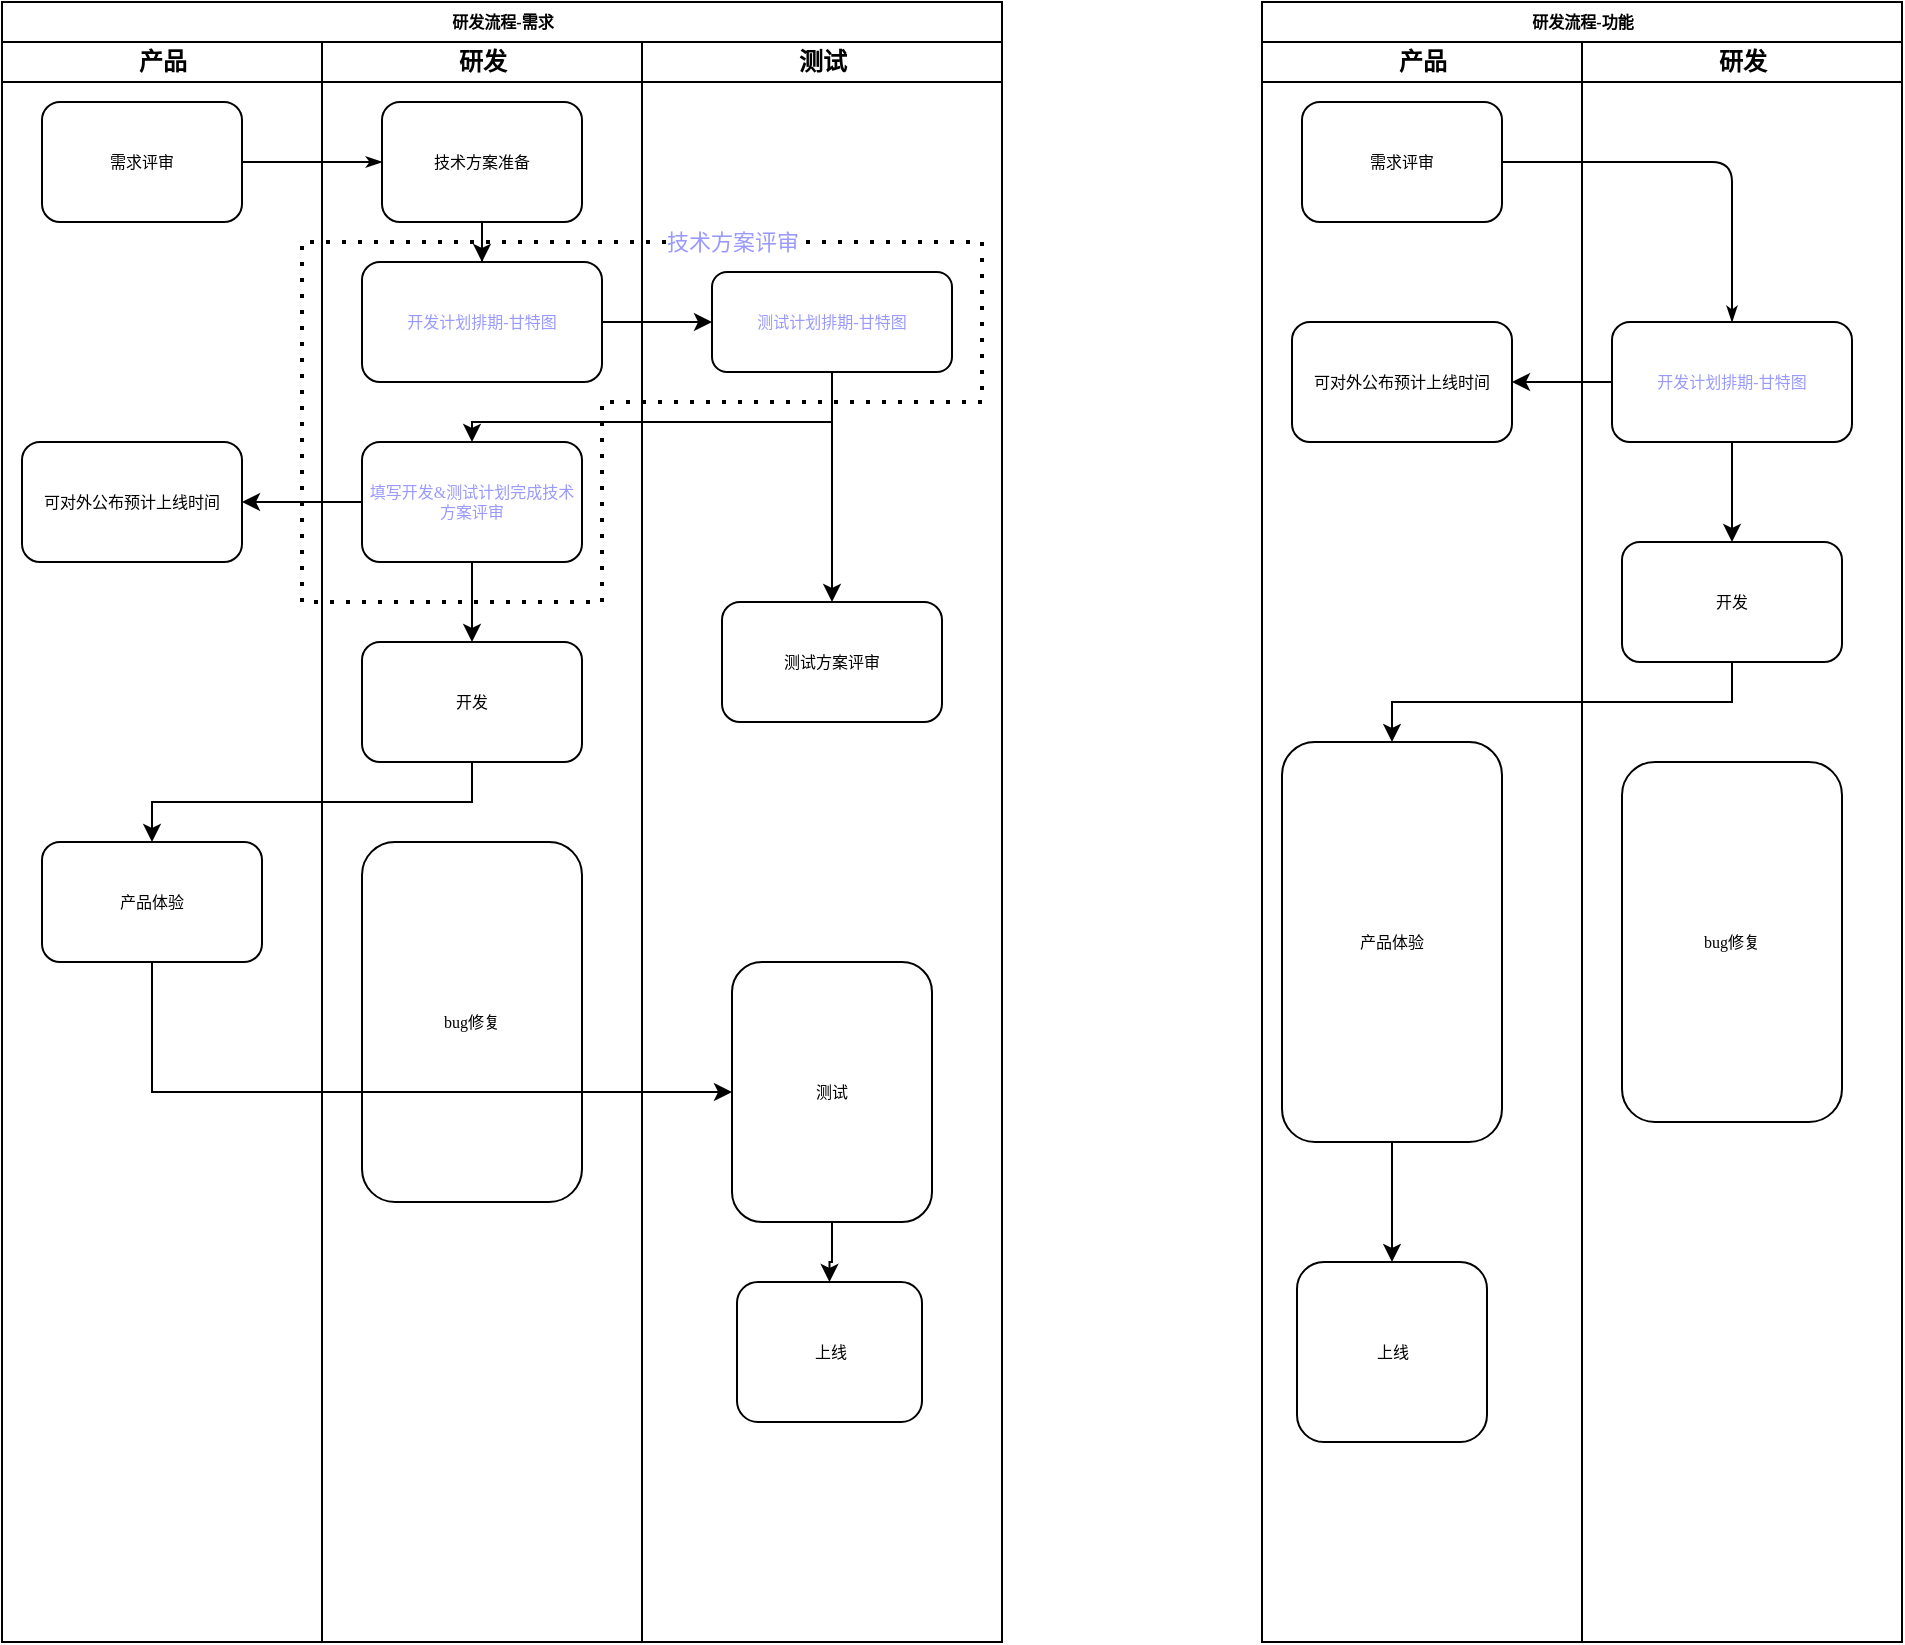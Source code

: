 <mxfile version="21.3.5" type="github">
  <diagram name="Page-1" id="74e2e168-ea6b-b213-b513-2b3c1d86103e">
    <mxGraphModel dx="1366" dy="710" grid="1" gridSize="10" guides="1" tooltips="1" connect="1" arrows="1" fold="1" page="1" pageScale="1" pageWidth="1100" pageHeight="850" background="none" math="0" shadow="0">
      <root>
        <mxCell id="0" />
        <mxCell id="1" parent="0" />
        <mxCell id="77e6c97f196da883-1" value="研发流程-需求" style="swimlane;html=1;childLayout=stackLayout;startSize=20;rounded=0;shadow=0;labelBackgroundColor=none;strokeWidth=1;fontFamily=Verdana;fontSize=8;align=center;" parent="1" vertex="1">
          <mxGeometry y="40" width="500" height="820" as="geometry" />
        </mxCell>
        <mxCell id="77e6c97f196da883-2" value="产品" style="swimlane;html=1;startSize=20;" parent="77e6c97f196da883-1" vertex="1">
          <mxGeometry y="20" width="160" height="800" as="geometry" />
        </mxCell>
        <mxCell id="77e6c97f196da883-8" value="需求评审" style="rounded=1;whiteSpace=wrap;html=1;shadow=0;labelBackgroundColor=none;strokeWidth=1;fontFamily=Verdana;fontSize=8;align=center;" parent="77e6c97f196da883-2" vertex="1">
          <mxGeometry x="20" y="30" width="100" height="60" as="geometry" />
        </mxCell>
        <mxCell id="brVtW9YktOYCPZosS9s9-7" value="可对外公布预计上线时间" style="rounded=1;whiteSpace=wrap;html=1;fontSize=8;fontFamily=Verdana;shadow=0;labelBackgroundColor=none;strokeWidth=1;" vertex="1" parent="77e6c97f196da883-2">
          <mxGeometry x="10" y="200" width="110" height="60" as="geometry" />
        </mxCell>
        <mxCell id="brVtW9YktOYCPZosS9s9-13" value="产品体验" style="rounded=1;whiteSpace=wrap;html=1;fontSize=8;fontFamily=Verdana;shadow=0;labelBackgroundColor=none;strokeWidth=1;" vertex="1" parent="77e6c97f196da883-2">
          <mxGeometry x="20" y="400" width="110" height="60" as="geometry" />
        </mxCell>
        <mxCell id="77e6c97f196da883-26" style="edgeStyle=orthogonalEdgeStyle;rounded=1;html=1;labelBackgroundColor=none;startArrow=none;startFill=0;startSize=5;endArrow=classicThin;endFill=1;endSize=5;jettySize=auto;orthogonalLoop=1;strokeWidth=1;fontFamily=Verdana;fontSize=8" parent="77e6c97f196da883-1" source="77e6c97f196da883-8" target="77e6c97f196da883-11" edge="1">
          <mxGeometry relative="1" as="geometry" />
        </mxCell>
        <mxCell id="77e6c97f196da883-3" value="研发" style="swimlane;html=1;startSize=20;" parent="77e6c97f196da883-1" vertex="1">
          <mxGeometry x="160" y="20" width="160" height="800" as="geometry" />
        </mxCell>
        <mxCell id="brVtW9YktOYCPZosS9s9-2" value="" style="edgeStyle=orthogonalEdgeStyle;rounded=0;orthogonalLoop=1;jettySize=auto;html=1;" edge="1" parent="77e6c97f196da883-3" source="77e6c97f196da883-11" target="brVtW9YktOYCPZosS9s9-1">
          <mxGeometry relative="1" as="geometry" />
        </mxCell>
        <mxCell id="77e6c97f196da883-11" value="技术方案准备" style="rounded=1;whiteSpace=wrap;html=1;shadow=0;labelBackgroundColor=none;strokeWidth=1;fontFamily=Verdana;fontSize=8;align=center;" parent="77e6c97f196da883-3" vertex="1">
          <mxGeometry x="30" y="30" width="100" height="60" as="geometry" />
        </mxCell>
        <mxCell id="brVtW9YktOYCPZosS9s9-1" value="&lt;font color=&quot;#9999ff&quot;&gt;开发计划排期-甘特图&lt;/font&gt;" style="rounded=1;whiteSpace=wrap;html=1;fontSize=8;fontFamily=Verdana;shadow=0;labelBackgroundColor=none;strokeWidth=1;" vertex="1" parent="77e6c97f196da883-3">
          <mxGeometry x="20" y="110" width="120" height="60" as="geometry" />
        </mxCell>
        <mxCell id="brVtW9YktOYCPZosS9s9-12" value="" style="edgeStyle=orthogonalEdgeStyle;rounded=0;orthogonalLoop=1;jettySize=auto;html=1;" edge="1" parent="77e6c97f196da883-3" source="brVtW9YktOYCPZosS9s9-5" target="brVtW9YktOYCPZosS9s9-11">
          <mxGeometry relative="1" as="geometry" />
        </mxCell>
        <mxCell id="brVtW9YktOYCPZosS9s9-5" value="&lt;font color=&quot;#9999ff&quot;&gt;填写开发&amp;amp;测试计划完成技术方案评审&lt;/font&gt;" style="rounded=1;whiteSpace=wrap;html=1;fontSize=8;fontFamily=Verdana;shadow=0;labelBackgroundColor=none;strokeWidth=1;" vertex="1" parent="77e6c97f196da883-3">
          <mxGeometry x="20" y="200" width="110" height="60" as="geometry" />
        </mxCell>
        <mxCell id="brVtW9YktOYCPZosS9s9-11" value="开发" style="rounded=1;whiteSpace=wrap;html=1;fontSize=8;fontFamily=Verdana;shadow=0;labelBackgroundColor=none;strokeWidth=1;" vertex="1" parent="77e6c97f196da883-3">
          <mxGeometry x="20" y="300" width="110" height="60" as="geometry" />
        </mxCell>
        <mxCell id="brVtW9YktOYCPZosS9s9-18" value="bug修复" style="rounded=1;whiteSpace=wrap;html=1;fontSize=8;fontFamily=Verdana;shadow=0;labelBackgroundColor=none;strokeWidth=1;" vertex="1" parent="77e6c97f196da883-3">
          <mxGeometry x="20" y="400" width="110" height="180" as="geometry" />
        </mxCell>
        <mxCell id="brVtW9YktOYCPZosS9s9-57" value="" style="endArrow=none;dashed=1;html=1;dashPattern=1 3;strokeWidth=2;rounded=0;" edge="1" parent="77e6c97f196da883-3">
          <mxGeometry width="50" height="50" relative="1" as="geometry">
            <mxPoint x="-10" y="110" as="sourcePoint" />
            <mxPoint x="-10" y="110" as="targetPoint" />
            <Array as="points">
              <mxPoint x="-10" y="280" />
              <mxPoint x="140" y="280" />
              <mxPoint x="140" y="230" />
              <mxPoint x="140" y="180" />
              <mxPoint x="330" y="180" />
              <mxPoint x="330" y="100" />
              <mxPoint x="150" y="100" />
              <mxPoint x="-10" y="100" />
            </Array>
          </mxGeometry>
        </mxCell>
        <mxCell id="brVtW9YktOYCPZosS9s9-58" value="&lt;font color=&quot;#9999ff&quot;&gt;技术方案评审&lt;/font&gt;" style="edgeLabel;html=1;align=center;verticalAlign=middle;resizable=0;points=[];" vertex="1" connectable="0" parent="brVtW9YktOYCPZosS9s9-57">
          <mxGeometry x="0.605" relative="1" as="geometry">
            <mxPoint x="19" as="offset" />
          </mxGeometry>
        </mxCell>
        <mxCell id="77e6c97f196da883-4" value="测试" style="swimlane;html=1;startSize=20;" parent="77e6c97f196da883-1" vertex="1">
          <mxGeometry x="320" y="20" width="180" height="800" as="geometry" />
        </mxCell>
        <mxCell id="brVtW9YktOYCPZosS9s9-10" value="" style="edgeStyle=orthogonalEdgeStyle;rounded=0;orthogonalLoop=1;jettySize=auto;html=1;" edge="1" parent="77e6c97f196da883-4" source="brVtW9YktOYCPZosS9s9-3" target="brVtW9YktOYCPZosS9s9-9">
          <mxGeometry relative="1" as="geometry" />
        </mxCell>
        <mxCell id="brVtW9YktOYCPZosS9s9-3" value="&lt;font color=&quot;#9999ff&quot;&gt;测试计划排期-甘特图&lt;/font&gt;" style="rounded=1;whiteSpace=wrap;html=1;fontSize=8;fontFamily=Verdana;shadow=0;labelBackgroundColor=none;strokeWidth=1;" vertex="1" parent="77e6c97f196da883-4">
          <mxGeometry x="35" y="115" width="120" height="50" as="geometry" />
        </mxCell>
        <mxCell id="brVtW9YktOYCPZosS9s9-9" value="测试方案评审" style="rounded=1;whiteSpace=wrap;html=1;fontSize=8;fontFamily=Verdana;shadow=0;labelBackgroundColor=none;strokeWidth=1;" vertex="1" parent="77e6c97f196da883-4">
          <mxGeometry x="40" y="280" width="110" height="60" as="geometry" />
        </mxCell>
        <mxCell id="brVtW9YktOYCPZosS9s9-20" value="" style="edgeStyle=orthogonalEdgeStyle;rounded=0;orthogonalLoop=1;jettySize=auto;html=1;" edge="1" parent="77e6c97f196da883-4" source="brVtW9YktOYCPZosS9s9-16" target="brVtW9YktOYCPZosS9s9-19">
          <mxGeometry relative="1" as="geometry" />
        </mxCell>
        <mxCell id="brVtW9YktOYCPZosS9s9-16" value="测试" style="rounded=1;whiteSpace=wrap;html=1;fontSize=8;fontFamily=Verdana;shadow=0;labelBackgroundColor=none;strokeWidth=1;" vertex="1" parent="77e6c97f196da883-4">
          <mxGeometry x="45" y="460" width="100" height="130" as="geometry" />
        </mxCell>
        <mxCell id="brVtW9YktOYCPZosS9s9-19" value="上线" style="rounded=1;whiteSpace=wrap;html=1;fontSize=8;fontFamily=Verdana;shadow=0;labelBackgroundColor=none;strokeWidth=1;" vertex="1" parent="77e6c97f196da883-4">
          <mxGeometry x="47.5" y="620" width="92.5" height="70" as="geometry" />
        </mxCell>
        <mxCell id="brVtW9YktOYCPZosS9s9-4" value="" style="edgeStyle=orthogonalEdgeStyle;rounded=0;orthogonalLoop=1;jettySize=auto;html=1;" edge="1" parent="77e6c97f196da883-1" source="brVtW9YktOYCPZosS9s9-1" target="brVtW9YktOYCPZosS9s9-3">
          <mxGeometry relative="1" as="geometry" />
        </mxCell>
        <mxCell id="brVtW9YktOYCPZosS9s9-6" value="" style="edgeStyle=orthogonalEdgeStyle;rounded=0;orthogonalLoop=1;jettySize=auto;html=1;" edge="1" parent="77e6c97f196da883-1" source="brVtW9YktOYCPZosS9s9-3" target="brVtW9YktOYCPZosS9s9-5">
          <mxGeometry relative="1" as="geometry">
            <Array as="points">
              <mxPoint x="415" y="210" />
              <mxPoint x="235" y="210" />
            </Array>
          </mxGeometry>
        </mxCell>
        <mxCell id="brVtW9YktOYCPZosS9s9-8" value="" style="edgeStyle=orthogonalEdgeStyle;rounded=0;orthogonalLoop=1;jettySize=auto;html=1;" edge="1" parent="77e6c97f196da883-1" source="brVtW9YktOYCPZosS9s9-5" target="brVtW9YktOYCPZosS9s9-7">
          <mxGeometry relative="1" as="geometry" />
        </mxCell>
        <mxCell id="brVtW9YktOYCPZosS9s9-14" value="" style="edgeStyle=orthogonalEdgeStyle;rounded=0;orthogonalLoop=1;jettySize=auto;html=1;exitX=0.5;exitY=1;exitDx=0;exitDy=0;" edge="1" parent="77e6c97f196da883-1" source="brVtW9YktOYCPZosS9s9-11" target="brVtW9YktOYCPZosS9s9-13">
          <mxGeometry relative="1" as="geometry" />
        </mxCell>
        <mxCell id="brVtW9YktOYCPZosS9s9-17" value="" style="edgeStyle=orthogonalEdgeStyle;rounded=0;orthogonalLoop=1;jettySize=auto;html=1;exitX=0.5;exitY=1;exitDx=0;exitDy=0;" edge="1" parent="77e6c97f196da883-1" source="brVtW9YktOYCPZosS9s9-13" target="brVtW9YktOYCPZosS9s9-16">
          <mxGeometry relative="1" as="geometry" />
        </mxCell>
        <mxCell id="brVtW9YktOYCPZosS9s9-21" value="研发流程-功能" style="swimlane;html=1;childLayout=stackLayout;startSize=20;rounded=0;shadow=0;labelBackgroundColor=none;strokeWidth=1;fontFamily=Verdana;fontSize=8;align=center;" vertex="1" parent="1">
          <mxGeometry x="630" y="40" width="320" height="820" as="geometry" />
        </mxCell>
        <mxCell id="brVtW9YktOYCPZosS9s9-22" value="产品" style="swimlane;html=1;startSize=20;" vertex="1" parent="brVtW9YktOYCPZosS9s9-21">
          <mxGeometry y="20" width="160" height="800" as="geometry" />
        </mxCell>
        <mxCell id="brVtW9YktOYCPZosS9s9-23" value="需求评审" style="rounded=1;whiteSpace=wrap;html=1;shadow=0;labelBackgroundColor=none;strokeWidth=1;fontFamily=Verdana;fontSize=8;align=center;" vertex="1" parent="brVtW9YktOYCPZosS9s9-22">
          <mxGeometry x="20" y="30" width="100" height="60" as="geometry" />
        </mxCell>
        <mxCell id="brVtW9YktOYCPZosS9s9-24" value="可对外公布预计上线时间" style="rounded=1;whiteSpace=wrap;html=1;fontSize=8;fontFamily=Verdana;shadow=0;labelBackgroundColor=none;strokeWidth=1;" vertex="1" parent="brVtW9YktOYCPZosS9s9-22">
          <mxGeometry x="15" y="140" width="110" height="60" as="geometry" />
        </mxCell>
        <mxCell id="brVtW9YktOYCPZosS9s9-49" style="edgeStyle=orthogonalEdgeStyle;rounded=0;orthogonalLoop=1;jettySize=auto;html=1;entryX=0.5;entryY=0;entryDx=0;entryDy=0;" edge="1" parent="brVtW9YktOYCPZosS9s9-22" source="brVtW9YktOYCPZosS9s9-25" target="brVtW9YktOYCPZosS9s9-48">
          <mxGeometry relative="1" as="geometry" />
        </mxCell>
        <mxCell id="brVtW9YktOYCPZosS9s9-25" value="产品体验" style="rounded=1;whiteSpace=wrap;html=1;fontSize=8;fontFamily=Verdana;shadow=0;labelBackgroundColor=none;strokeWidth=1;" vertex="1" parent="brVtW9YktOYCPZosS9s9-22">
          <mxGeometry x="10" y="350" width="110" height="200" as="geometry" />
        </mxCell>
        <mxCell id="brVtW9YktOYCPZosS9s9-48" value="上线" style="rounded=1;whiteSpace=wrap;html=1;fontSize=8;fontFamily=Verdana;shadow=0;labelBackgroundColor=none;strokeWidth=1;" vertex="1" parent="brVtW9YktOYCPZosS9s9-22">
          <mxGeometry x="17.5" y="610" width="95" height="90" as="geometry" />
        </mxCell>
        <mxCell id="brVtW9YktOYCPZosS9s9-26" style="edgeStyle=orthogonalEdgeStyle;rounded=1;html=1;labelBackgroundColor=none;startArrow=none;startFill=0;startSize=5;endArrow=classicThin;endFill=1;endSize=5;jettySize=auto;orthogonalLoop=1;strokeWidth=1;fontFamily=Verdana;fontSize=8;entryX=0.5;entryY=0;entryDx=0;entryDy=0;" edge="1" parent="brVtW9YktOYCPZosS9s9-21" source="brVtW9YktOYCPZosS9s9-23" target="brVtW9YktOYCPZosS9s9-30">
          <mxGeometry relative="1" as="geometry">
            <mxPoint x="190" y="80" as="targetPoint" />
          </mxGeometry>
        </mxCell>
        <mxCell id="brVtW9YktOYCPZosS9s9-27" value="研发" style="swimlane;html=1;startSize=20;" vertex="1" parent="brVtW9YktOYCPZosS9s9-21">
          <mxGeometry x="160" y="20" width="160" height="800" as="geometry" />
        </mxCell>
        <mxCell id="brVtW9YktOYCPZosS9s9-30" value="&lt;font color=&quot;#9999ff&quot;&gt;开发计划排期-甘特图&lt;/font&gt;" style="rounded=1;whiteSpace=wrap;html=1;fontSize=8;fontFamily=Verdana;shadow=0;labelBackgroundColor=none;strokeWidth=1;" vertex="1" parent="brVtW9YktOYCPZosS9s9-27">
          <mxGeometry x="15" y="140" width="120" height="60" as="geometry" />
        </mxCell>
        <mxCell id="brVtW9YktOYCPZosS9s9-31" value="" style="edgeStyle=orthogonalEdgeStyle;rounded=0;orthogonalLoop=1;jettySize=auto;html=1;exitX=0.5;exitY=1;exitDx=0;exitDy=0;" edge="1" parent="brVtW9YktOYCPZosS9s9-27" source="brVtW9YktOYCPZosS9s9-30" target="brVtW9YktOYCPZosS9s9-33">
          <mxGeometry relative="1" as="geometry">
            <mxPoint x="75" y="260" as="sourcePoint" />
          </mxGeometry>
        </mxCell>
        <mxCell id="brVtW9YktOYCPZosS9s9-33" value="开发" style="rounded=1;whiteSpace=wrap;html=1;fontSize=8;fontFamily=Verdana;shadow=0;labelBackgroundColor=none;strokeWidth=1;" vertex="1" parent="brVtW9YktOYCPZosS9s9-27">
          <mxGeometry x="20" y="250" width="110" height="60" as="geometry" />
        </mxCell>
        <mxCell id="brVtW9YktOYCPZosS9s9-34" value="bug修复" style="rounded=1;whiteSpace=wrap;html=1;fontSize=8;fontFamily=Verdana;shadow=0;labelBackgroundColor=none;strokeWidth=1;" vertex="1" parent="brVtW9YktOYCPZosS9s9-27">
          <mxGeometry x="20" y="360" width="110" height="180" as="geometry" />
        </mxCell>
        <mxCell id="brVtW9YktOYCPZosS9s9-45" value="" style="edgeStyle=orthogonalEdgeStyle;rounded=0;orthogonalLoop=1;jettySize=auto;html=1;exitX=0.5;exitY=1;exitDx=0;exitDy=0;" edge="1" parent="brVtW9YktOYCPZosS9s9-21" source="brVtW9YktOYCPZosS9s9-33" target="brVtW9YktOYCPZosS9s9-25">
          <mxGeometry relative="1" as="geometry" />
        </mxCell>
        <mxCell id="brVtW9YktOYCPZosS9s9-47" style="edgeStyle=orthogonalEdgeStyle;rounded=0;orthogonalLoop=1;jettySize=auto;html=1;" edge="1" parent="brVtW9YktOYCPZosS9s9-21" source="brVtW9YktOYCPZosS9s9-30" target="brVtW9YktOYCPZosS9s9-24">
          <mxGeometry relative="1" as="geometry" />
        </mxCell>
      </root>
    </mxGraphModel>
  </diagram>
</mxfile>
